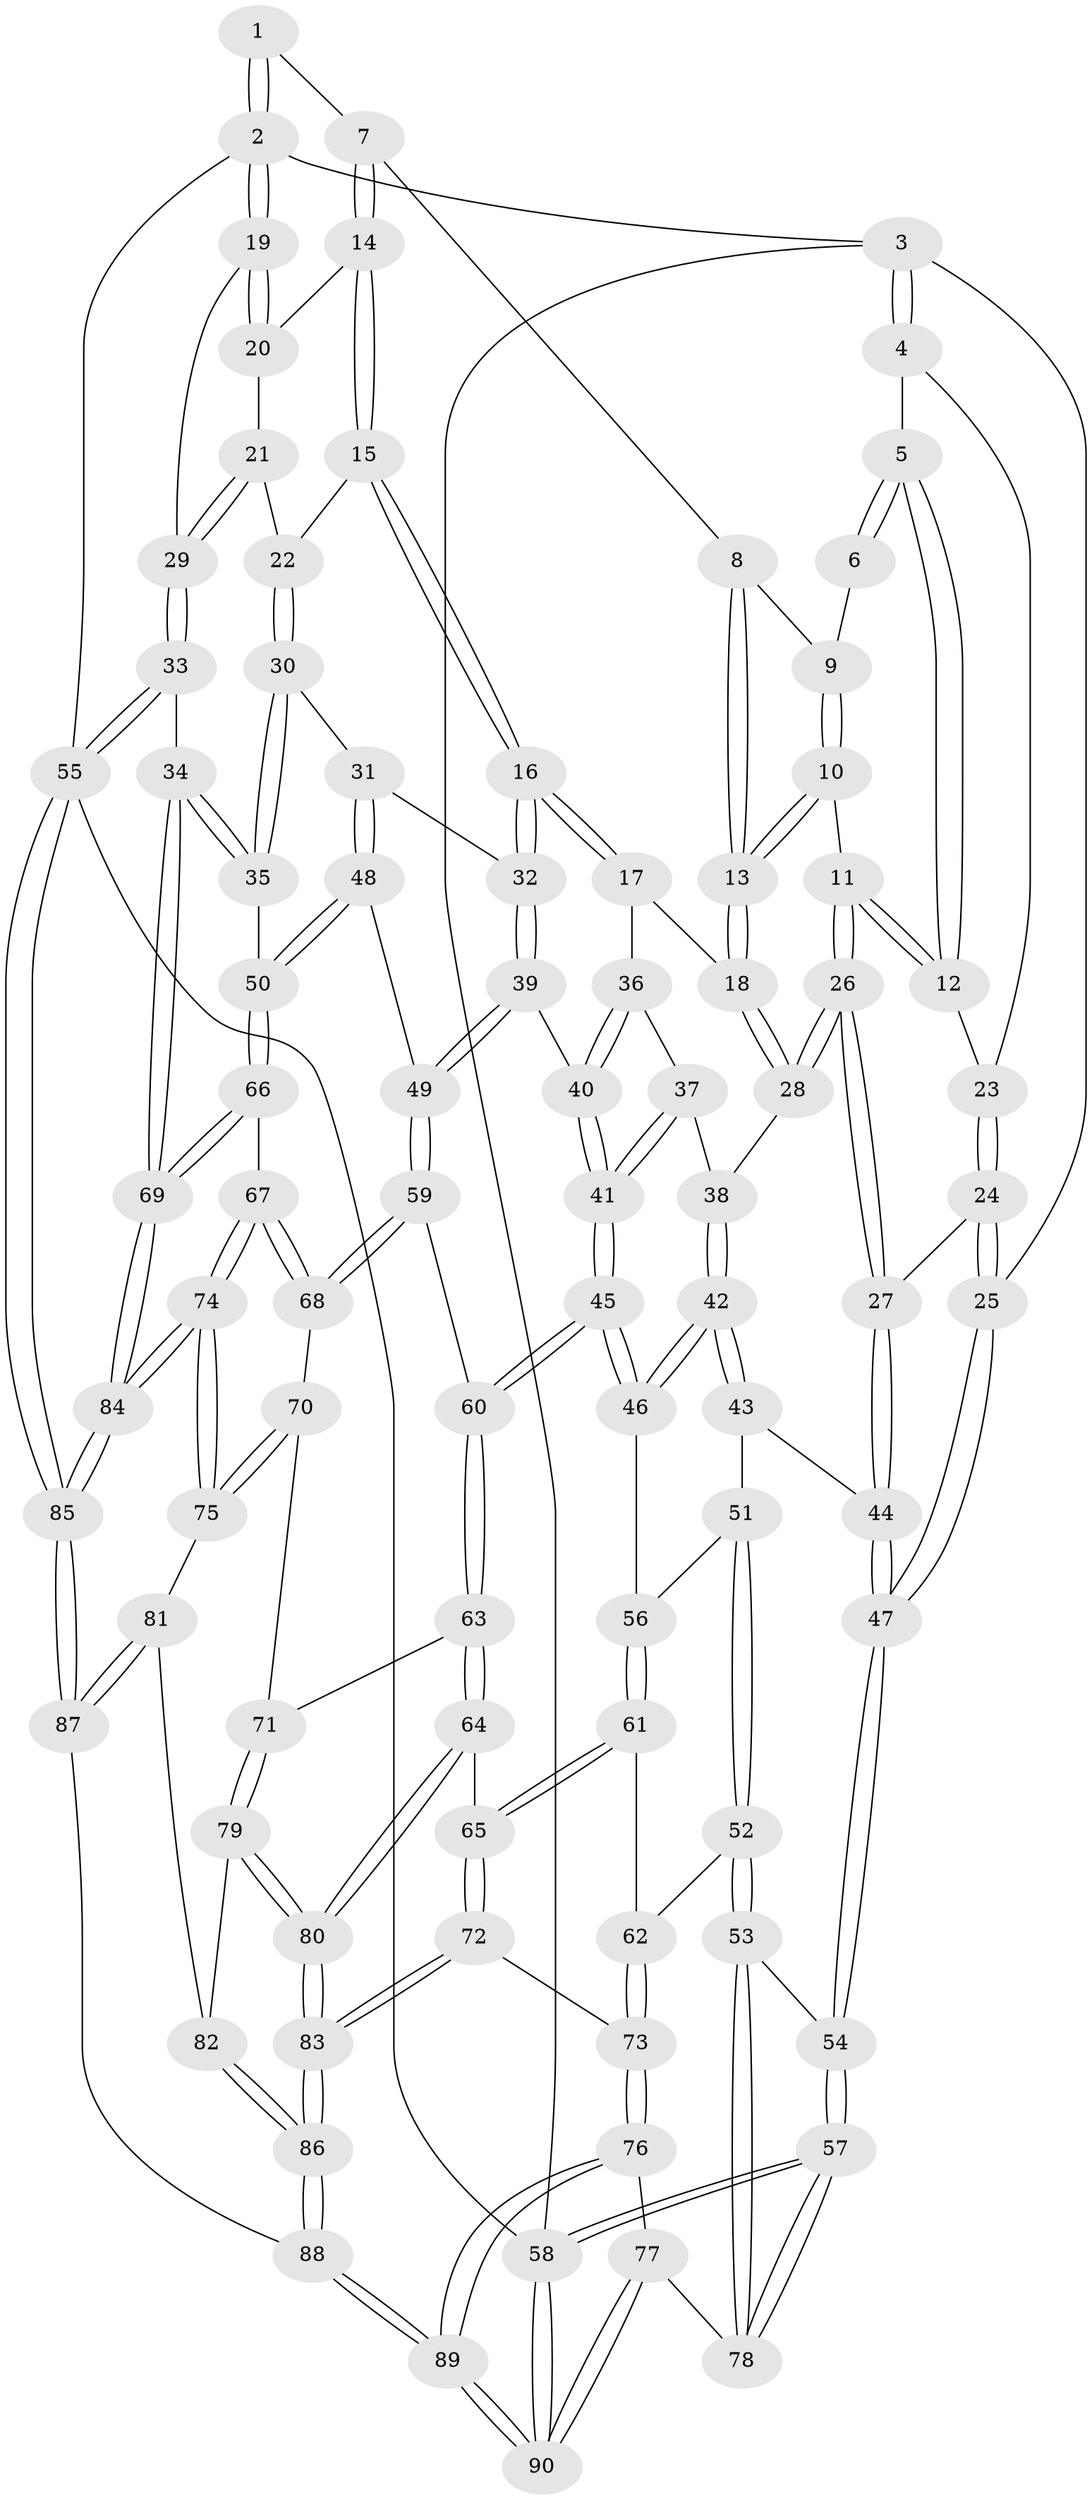 // Generated by graph-tools (version 1.1) at 2025/00/03/09/25 05:00:10]
// undirected, 90 vertices, 222 edges
graph export_dot {
graph [start="1"]
  node [color=gray90,style=filled];
  1 [pos="+0.7077382685623432+0"];
  2 [pos="+1+0"];
  3 [pos="+0+0"];
  4 [pos="+0+0"];
  5 [pos="+0.3093912470786083+0"];
  6 [pos="+0.4290286964796736+0"];
  7 [pos="+0.6327777005521299+0.07862733014674887"];
  8 [pos="+0.5690959609474161+0.09331231211699548"];
  9 [pos="+0.48292244188978883+0"];
  10 [pos="+0.4429047504444046+0.15916006406633576"];
  11 [pos="+0.3866934005478157+0.14402796562510814"];
  12 [pos="+0.36416471168942827+0.12202593856962228"];
  13 [pos="+0.47941966619294807+0.1774128629038616"];
  14 [pos="+0.6470427565923057+0.09308213872847448"];
  15 [pos="+0.6684583097631194+0.24539057621092228"];
  16 [pos="+0.581351104499602+0.3002027769206283"];
  17 [pos="+0.5449146738912111+0.2917839986530355"];
  18 [pos="+0.48792593706250664+0.20012981344843933"];
  19 [pos="+1+0"];
  20 [pos="+0.7093729681837954+0.10144512165365357"];
  21 [pos="+0.8778311887582694+0.22727031137425044"];
  22 [pos="+0.831513266810971+0.26006350377749643"];
  23 [pos="+0.2609229530943387+0.1473143960678466"];
  24 [pos="+0.202525407449322+0.2181025703928653"];
  25 [pos="+0+0.07379349939283457"];
  26 [pos="+0.2858589492827341+0.3321777543972783"];
  27 [pos="+0.27397113599614215+0.33467443893315096"];
  28 [pos="+0.3234780206101602+0.34108813911193986"];
  29 [pos="+1+0.09615147375467419"];
  30 [pos="+0.776372623313104+0.41995583477178394"];
  31 [pos="+0.7038936442562679+0.42159893770126516"];
  32 [pos="+0.6386960689963954+0.4108568928068207"];
  33 [pos="+1+0.5206126976450068"];
  34 [pos="+1+0.5259563396402652"];
  35 [pos="+0.8404689669044474+0.5329932429675435"];
  36 [pos="+0.5116738014167216+0.32404428710317035"];
  37 [pos="+0.4243718691064222+0.3609674189733444"];
  38 [pos="+0.3678454347914022+0.3620858321221975"];
  39 [pos="+0.5655593057397017+0.5280284357511076"];
  40 [pos="+0.5018906734472275+0.5254565599784659"];
  41 [pos="+0.48245619172925586+0.5310727739592971"];
  42 [pos="+0.3917950040481578+0.4922386275792574"];
  43 [pos="+0.25029480560087586+0.4413711629391156"];
  44 [pos="+0.2500324044080072+0.3647416973900942"];
  45 [pos="+0.46983273291325467+0.5381673894394925"];
  46 [pos="+0.41020588312126516+0.5195588010020694"];
  47 [pos="+0+0.3864752381090153"];
  48 [pos="+0.6781683991093127+0.5597359246155377"];
  49 [pos="+0.6066085697021082+0.5702706429534833"];
  50 [pos="+0.8061130541621496+0.5747726643798297"];
  51 [pos="+0.24461180974893454+0.4608106786278977"];
  52 [pos="+0.05943189367084526+0.5877661062600189"];
  53 [pos="+0.004929052255713065+0.5852628410053098"];
  54 [pos="+0+0.5123540750044897"];
  55 [pos="+1+1"];
  56 [pos="+0.29893570618062665+0.5679801819108603"];
  57 [pos="+0+1"];
  58 [pos="+0+1"];
  59 [pos="+0.6160151562620682+0.6575142264193122"];
  60 [pos="+0.45039301029602313+0.6227997247639793"];
  61 [pos="+0.2734305140855968+0.6415305852286582"];
  62 [pos="+0.19850274847038873+0.647870075730005"];
  63 [pos="+0.4406901045456426+0.655601702352129"];
  64 [pos="+0.35756539121110326+0.698807684200764"];
  65 [pos="+0.31116334228793846+0.6745515051630513"];
  66 [pos="+0.7952668664619182+0.6254587922006836"];
  67 [pos="+0.7137201668740812+0.7090076740321546"];
  68 [pos="+0.6161272580945761+0.6581688167240152"];
  69 [pos="+0.8907553812077513+0.7495281792119335"];
  70 [pos="+0.5851656651831165+0.6881358754328439"];
  71 [pos="+0.518784088309873+0.7203896951046836"];
  72 [pos="+0.24314169994852824+0.7839408448154042"];
  73 [pos="+0.18960342246257622+0.79541148980367"];
  74 [pos="+0.7267270488811887+0.8935806547405335"];
  75 [pos="+0.6335339191565849+0.828561212656239"];
  76 [pos="+0.1743180536589274+0.8160047240736442"];
  77 [pos="+0.09750939542307954+0.799979933668061"];
  78 [pos="+0.09033937535214343+0.7933022493664788"];
  79 [pos="+0.518280540560083+0.7286387354338208"];
  80 [pos="+0.36797460020527484+0.7906716926939893"];
  81 [pos="+0.5645731794715192+0.8024292329032121"];
  82 [pos="+0.5216928531812344+0.7784474905330784"];
  83 [pos="+0.36831801292660893+0.8324444820202032"];
  84 [pos="+0.8415622624419761+1"];
  85 [pos="+0.8482857868094086+1"];
  86 [pos="+0.3913699542567235+0.9113758805186174"];
  87 [pos="+0.42808392709282256+1"];
  88 [pos="+0.3767174498482695+1"];
  89 [pos="+0.2895449650841362+1"];
  90 [pos="+0+1"];
  1 -- 2;
  1 -- 2;
  1 -- 7;
  2 -- 3;
  2 -- 19;
  2 -- 19;
  2 -- 55;
  3 -- 4;
  3 -- 4;
  3 -- 25;
  3 -- 58;
  4 -- 5;
  4 -- 23;
  5 -- 6;
  5 -- 6;
  5 -- 12;
  5 -- 12;
  6 -- 9;
  7 -- 8;
  7 -- 14;
  7 -- 14;
  8 -- 9;
  8 -- 13;
  8 -- 13;
  9 -- 10;
  9 -- 10;
  10 -- 11;
  10 -- 13;
  10 -- 13;
  11 -- 12;
  11 -- 12;
  11 -- 26;
  11 -- 26;
  12 -- 23;
  13 -- 18;
  13 -- 18;
  14 -- 15;
  14 -- 15;
  14 -- 20;
  15 -- 16;
  15 -- 16;
  15 -- 22;
  16 -- 17;
  16 -- 17;
  16 -- 32;
  16 -- 32;
  17 -- 18;
  17 -- 36;
  18 -- 28;
  18 -- 28;
  19 -- 20;
  19 -- 20;
  19 -- 29;
  20 -- 21;
  21 -- 22;
  21 -- 29;
  21 -- 29;
  22 -- 30;
  22 -- 30;
  23 -- 24;
  23 -- 24;
  24 -- 25;
  24 -- 25;
  24 -- 27;
  25 -- 47;
  25 -- 47;
  26 -- 27;
  26 -- 27;
  26 -- 28;
  26 -- 28;
  27 -- 44;
  27 -- 44;
  28 -- 38;
  29 -- 33;
  29 -- 33;
  30 -- 31;
  30 -- 35;
  30 -- 35;
  31 -- 32;
  31 -- 48;
  31 -- 48;
  32 -- 39;
  32 -- 39;
  33 -- 34;
  33 -- 55;
  33 -- 55;
  34 -- 35;
  34 -- 35;
  34 -- 69;
  34 -- 69;
  35 -- 50;
  36 -- 37;
  36 -- 40;
  36 -- 40;
  37 -- 38;
  37 -- 41;
  37 -- 41;
  38 -- 42;
  38 -- 42;
  39 -- 40;
  39 -- 49;
  39 -- 49;
  40 -- 41;
  40 -- 41;
  41 -- 45;
  41 -- 45;
  42 -- 43;
  42 -- 43;
  42 -- 46;
  42 -- 46;
  43 -- 44;
  43 -- 51;
  44 -- 47;
  44 -- 47;
  45 -- 46;
  45 -- 46;
  45 -- 60;
  45 -- 60;
  46 -- 56;
  47 -- 54;
  47 -- 54;
  48 -- 49;
  48 -- 50;
  48 -- 50;
  49 -- 59;
  49 -- 59;
  50 -- 66;
  50 -- 66;
  51 -- 52;
  51 -- 52;
  51 -- 56;
  52 -- 53;
  52 -- 53;
  52 -- 62;
  53 -- 54;
  53 -- 78;
  53 -- 78;
  54 -- 57;
  54 -- 57;
  55 -- 85;
  55 -- 85;
  55 -- 58;
  56 -- 61;
  56 -- 61;
  57 -- 58;
  57 -- 58;
  57 -- 78;
  57 -- 78;
  58 -- 90;
  58 -- 90;
  59 -- 60;
  59 -- 68;
  59 -- 68;
  60 -- 63;
  60 -- 63;
  61 -- 62;
  61 -- 65;
  61 -- 65;
  62 -- 73;
  62 -- 73;
  63 -- 64;
  63 -- 64;
  63 -- 71;
  64 -- 65;
  64 -- 80;
  64 -- 80;
  65 -- 72;
  65 -- 72;
  66 -- 67;
  66 -- 69;
  66 -- 69;
  67 -- 68;
  67 -- 68;
  67 -- 74;
  67 -- 74;
  68 -- 70;
  69 -- 84;
  69 -- 84;
  70 -- 71;
  70 -- 75;
  70 -- 75;
  71 -- 79;
  71 -- 79;
  72 -- 73;
  72 -- 83;
  72 -- 83;
  73 -- 76;
  73 -- 76;
  74 -- 75;
  74 -- 75;
  74 -- 84;
  74 -- 84;
  75 -- 81;
  76 -- 77;
  76 -- 89;
  76 -- 89;
  77 -- 78;
  77 -- 90;
  77 -- 90;
  79 -- 80;
  79 -- 80;
  79 -- 82;
  80 -- 83;
  80 -- 83;
  81 -- 82;
  81 -- 87;
  81 -- 87;
  82 -- 86;
  82 -- 86;
  83 -- 86;
  83 -- 86;
  84 -- 85;
  84 -- 85;
  85 -- 87;
  85 -- 87;
  86 -- 88;
  86 -- 88;
  87 -- 88;
  88 -- 89;
  88 -- 89;
  89 -- 90;
  89 -- 90;
}
